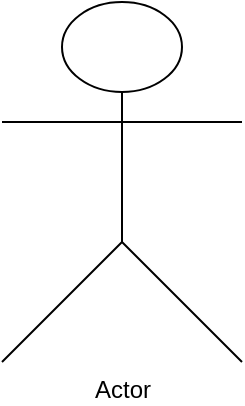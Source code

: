 <mxfile>
    <diagram id="Osmd9989DlvLEfj5UMoX" name="Page-1">
        <mxGraphModel dx="386" dy="485" grid="1" gridSize="10" guides="1" tooltips="1" connect="1" arrows="1" fold="1" page="1" pageScale="1" pageWidth="850" pageHeight="1100" math="0" shadow="0">
            <root>
                <mxCell id="0"/>
                <mxCell id="1" parent="0"/>
                <mxCell id="2" value="Actor" style="shape=umlActor;verticalLabelPosition=bottom;verticalAlign=top;html=1;outlineConnect=0;" vertex="1" parent="1">
                    <mxGeometry x="40" y="80" width="120" height="180" as="geometry"/>
                </mxCell>
            </root>
        </mxGraphModel>
    </diagram>
</mxfile>